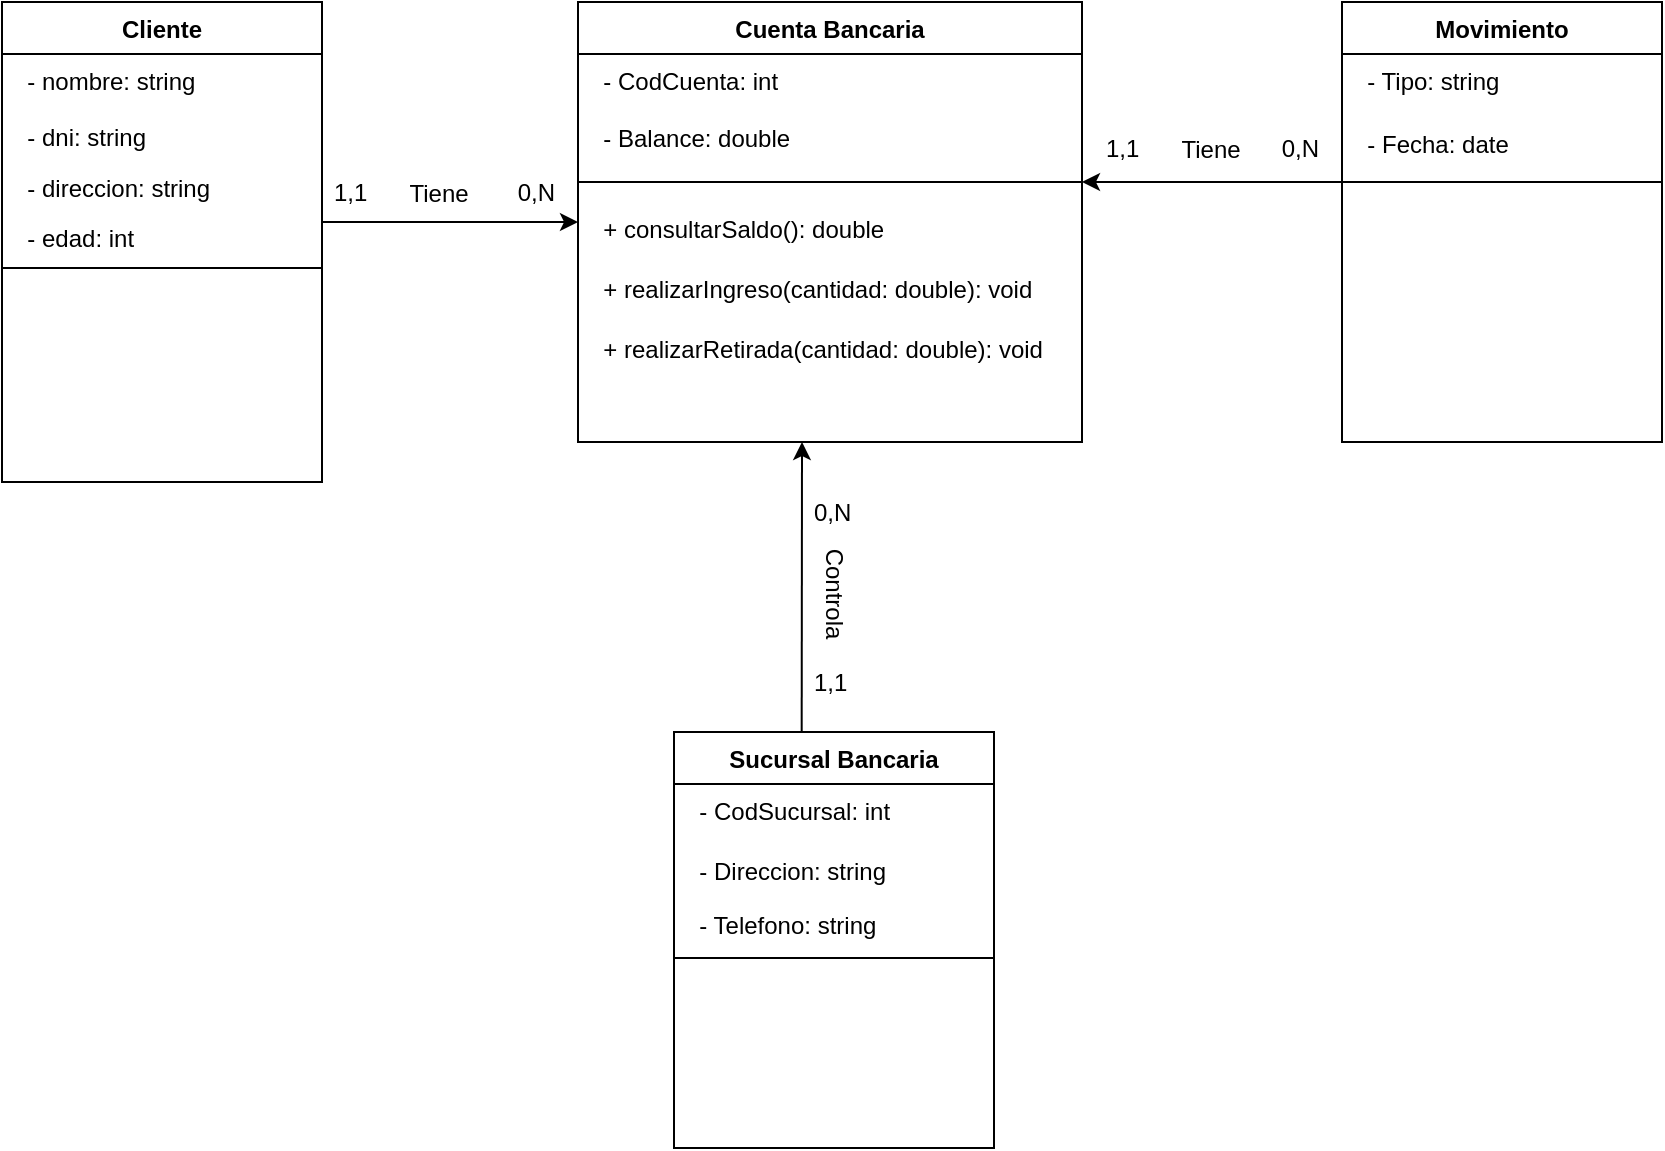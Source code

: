 <mxfile version="24.0.7" type="device">
  <diagram id="C5RBs43oDa-KdzZeNtuy" name="Page-1">
    <mxGraphModel dx="1434" dy="764" grid="1" gridSize="10" guides="1" tooltips="1" connect="1" arrows="1" fold="1" page="1" pageScale="1" pageWidth="827" pageHeight="1169" math="0" shadow="0">
      <root>
        <mxCell id="WIyWlLk6GJQsqaUBKTNV-0" />
        <mxCell id="WIyWlLk6GJQsqaUBKTNV-1" parent="WIyWlLk6GJQsqaUBKTNV-0" />
        <mxCell id="zkfFHV4jXpPFQw0GAbJ--0" value="Cliente" style="swimlane;fontStyle=1;align=center;verticalAlign=top;childLayout=stackLayout;horizontal=1;startSize=26;horizontalStack=0;resizeParent=1;resizeLast=0;collapsible=1;marginBottom=0;rounded=0;shadow=0;strokeWidth=1;" parent="WIyWlLk6GJQsqaUBKTNV-1" vertex="1">
          <mxGeometry x="80" y="150" width="160" height="240" as="geometry">
            <mxRectangle x="220" y="120" width="160" height="26" as="alternateBounds" />
          </mxGeometry>
        </mxCell>
        <mxCell id="Ao4X3F_WjkxsHfXwTAYQ-5" value="" style="group" vertex="1" connectable="0" parent="zkfFHV4jXpPFQw0GAbJ--0">
          <mxGeometry y="26" width="160" height="104" as="geometry" />
        </mxCell>
        <mxCell id="zkfFHV4jXpPFQw0GAbJ--1" value="  - nombre: string" style="text;align=left;verticalAlign=top;spacingLeft=4;spacingRight=4;overflow=hidden;rotatable=0;points=[[0,0.5],[1,0.5]];portConstraint=eastwest;" parent="Ao4X3F_WjkxsHfXwTAYQ-5" vertex="1">
          <mxGeometry width="160" height="27.902" as="geometry" />
        </mxCell>
        <mxCell id="zkfFHV4jXpPFQw0GAbJ--2" value="  - dni: string" style="text;align=left;verticalAlign=top;spacingLeft=4;spacingRight=4;overflow=hidden;rotatable=0;points=[[0,0.5],[1,0.5]];portConstraint=eastwest;rounded=0;shadow=0;html=0;" parent="Ao4X3F_WjkxsHfXwTAYQ-5" vertex="1">
          <mxGeometry y="27.902" width="160" height="25.366" as="geometry" />
        </mxCell>
        <mxCell id="zkfFHV4jXpPFQw0GAbJ--3" value="  - direccion: string" style="text;align=left;verticalAlign=top;spacingLeft=4;spacingRight=4;overflow=hidden;rotatable=0;points=[[0,0.5],[1,0.5]];portConstraint=eastwest;rounded=0;shadow=0;html=0;" parent="Ao4X3F_WjkxsHfXwTAYQ-5" vertex="1">
          <mxGeometry y="53.268" width="160" height="25.366" as="geometry" />
        </mxCell>
        <mxCell id="rkPFh75GbS9HX2MlKbnH-0" value="  - edad: int" style="text;align=left;verticalAlign=top;spacingLeft=4;spacingRight=4;overflow=hidden;rotatable=0;points=[[0,0.5],[1,0.5]];portConstraint=eastwest;" parent="Ao4X3F_WjkxsHfXwTAYQ-5" vertex="1">
          <mxGeometry y="78.634" width="160" height="25.366" as="geometry" />
        </mxCell>
        <mxCell id="kReAacIHoSH5smEjMrif-6" value="" style="line;html=1;strokeWidth=1;align=left;verticalAlign=middle;spacingTop=-1;spacingLeft=3;spacingRight=3;rotatable=0;labelPosition=right;points=[];portConstraint=eastwest;" parent="zkfFHV4jXpPFQw0GAbJ--0" vertex="1">
          <mxGeometry y="130" width="160" height="6" as="geometry" />
        </mxCell>
        <mxCell id="zkfFHV4jXpPFQw0GAbJ--6" value="Sucursal Bancaria" style="swimlane;fontStyle=1;align=center;verticalAlign=top;childLayout=stackLayout;horizontal=1;startSize=26;horizontalStack=0;resizeParent=1;resizeLast=0;collapsible=1;marginBottom=0;rounded=0;shadow=0;strokeWidth=1;" parent="WIyWlLk6GJQsqaUBKTNV-1" vertex="1">
          <mxGeometry x="416" y="515" width="160" height="208" as="geometry">
            <mxRectangle x="130" y="380" width="160" height="26" as="alternateBounds" />
          </mxGeometry>
        </mxCell>
        <mxCell id="Ao4X3F_WjkxsHfXwTAYQ-6" value="" style="group" vertex="1" connectable="0" parent="zkfFHV4jXpPFQw0GAbJ--6">
          <mxGeometry y="26" width="160" height="84" as="geometry" />
        </mxCell>
        <mxCell id="rkPFh75GbS9HX2MlKbnH-9" value="  - CodSucursal: int" style="text;align=left;verticalAlign=top;spacingLeft=4;spacingRight=4;overflow=hidden;rotatable=0;points=[[0,0.5],[1,0.5]];portConstraint=eastwest;" parent="Ao4X3F_WjkxsHfXwTAYQ-6" vertex="1">
          <mxGeometry width="160" height="29.806" as="geometry" />
        </mxCell>
        <mxCell id="rkPFh75GbS9HX2MlKbnH-11" value="  - Direccion: string" style="text;align=left;verticalAlign=top;spacingLeft=4;spacingRight=4;overflow=hidden;rotatable=0;points=[[0,0.5],[1,0.5]];portConstraint=eastwest;rounded=0;shadow=0;html=0;" parent="Ao4X3F_WjkxsHfXwTAYQ-6" vertex="1">
          <mxGeometry y="29.806" width="160" height="27.097" as="geometry" />
        </mxCell>
        <mxCell id="rkPFh75GbS9HX2MlKbnH-10" value="  - Telefono: string" style="text;align=left;verticalAlign=top;spacingLeft=4;spacingRight=4;overflow=hidden;rotatable=0;points=[[0,0.5],[1,0.5]];portConstraint=eastwest;rounded=0;shadow=0;html=0;" parent="Ao4X3F_WjkxsHfXwTAYQ-6" vertex="1">
          <mxGeometry y="56.903" width="160" height="27.097" as="geometry" />
        </mxCell>
        <mxCell id="kReAacIHoSH5smEjMrif-7" value="" style="line;html=1;strokeWidth=1;align=left;verticalAlign=middle;spacingTop=-1;spacingLeft=3;spacingRight=3;rotatable=0;labelPosition=right;points=[];portConstraint=eastwest;" parent="zkfFHV4jXpPFQw0GAbJ--6" vertex="1">
          <mxGeometry y="110" width="160" height="6" as="geometry" />
        </mxCell>
        <mxCell id="zkfFHV4jXpPFQw0GAbJ--13" value="Movimiento" style="swimlane;fontStyle=1;align=center;verticalAlign=top;childLayout=stackLayout;horizontal=1;startSize=26;horizontalStack=0;resizeParent=1;resizeLast=0;collapsible=1;marginBottom=0;rounded=0;shadow=0;strokeWidth=1;" parent="WIyWlLk6GJQsqaUBKTNV-1" vertex="1">
          <mxGeometry x="750" y="150" width="160" height="220" as="geometry">
            <mxRectangle x="340" y="380" width="170" height="26" as="alternateBounds" />
          </mxGeometry>
        </mxCell>
        <mxCell id="Ao4X3F_WjkxsHfXwTAYQ-0" value="" style="group" vertex="1" connectable="0" parent="zkfFHV4jXpPFQw0GAbJ--13">
          <mxGeometry y="26" width="160" height="60" as="geometry" />
        </mxCell>
        <mxCell id="rkPFh75GbS9HX2MlKbnH-30" value="  - Tipo: string" style="text;align=left;verticalAlign=top;spacingLeft=4;spacingRight=4;overflow=hidden;rotatable=0;points=[[0,0.5],[1,0.5]];portConstraint=eastwest;rounded=0;shadow=0;html=0;" parent="Ao4X3F_WjkxsHfXwTAYQ-0" vertex="1">
          <mxGeometry width="160" height="31.429" as="geometry" />
        </mxCell>
        <mxCell id="rkPFh75GbS9HX2MlKbnH-31" value="  - Fecha: date" style="text;align=left;verticalAlign=top;spacingLeft=4;spacingRight=4;overflow=hidden;rotatable=0;points=[[0,0.5],[1,0.5]];portConstraint=eastwest;rounded=0;shadow=0;html=0;" parent="Ao4X3F_WjkxsHfXwTAYQ-0" vertex="1">
          <mxGeometry y="31.429" width="160" height="28.571" as="geometry" />
        </mxCell>
        <mxCell id="kReAacIHoSH5smEjMrif-5" value="" style="line;html=1;strokeWidth=1;align=left;verticalAlign=middle;spacingTop=-1;spacingLeft=3;spacingRight=3;rotatable=0;labelPosition=right;points=[];portConstraint=eastwest;" parent="zkfFHV4jXpPFQw0GAbJ--13" vertex="1">
          <mxGeometry y="86" width="160" height="8" as="geometry" />
        </mxCell>
        <mxCell id="zkfFHV4jXpPFQw0GAbJ--16" value="" style="endArrow=classic;endSize=6;endFill=1;shadow=0;strokeWidth=1;rounded=0;curved=0;edgeStyle=elbowEdgeStyle;elbow=vertical;strokeColor=default;" parent="WIyWlLk6GJQsqaUBKTNV-1" source="zkfFHV4jXpPFQw0GAbJ--13" edge="1">
          <mxGeometry width="160" relative="1" as="geometry">
            <mxPoint x="70" y="481" as="sourcePoint" />
            <mxPoint x="620" y="240" as="targetPoint" />
            <Array as="points">
              <mxPoint x="670" y="240" />
              <mxPoint x="620" y="230" />
            </Array>
          </mxGeometry>
        </mxCell>
        <mxCell id="zkfFHV4jXpPFQw0GAbJ--17" value="Cuenta Bancaria" style="swimlane;fontStyle=1;align=center;verticalAlign=top;childLayout=stackLayout;horizontal=1;startSize=26;horizontalStack=0;resizeParent=1;resizeLast=0;collapsible=1;marginBottom=0;rounded=0;shadow=0;strokeWidth=1;" parent="WIyWlLk6GJQsqaUBKTNV-1" vertex="1">
          <mxGeometry x="368" y="150" width="252" height="220" as="geometry">
            <mxRectangle x="550" y="140" width="160" height="26" as="alternateBounds" />
          </mxGeometry>
        </mxCell>
        <mxCell id="Ao4X3F_WjkxsHfXwTAYQ-4" value="" style="group" vertex="1" connectable="0" parent="zkfFHV4jXpPFQw0GAbJ--17">
          <mxGeometry y="26" width="252" height="54" as="geometry" />
        </mxCell>
        <mxCell id="rkPFh75GbS9HX2MlKbnH-1" value="  - CodCuenta: int" style="text;align=left;verticalAlign=top;spacingLeft=4;spacingRight=4;overflow=hidden;rotatable=0;points=[[0,0.5],[1,0.5]];portConstraint=eastwest;" parent="Ao4X3F_WjkxsHfXwTAYQ-4" vertex="1">
          <mxGeometry width="252" height="28.286" as="geometry" />
        </mxCell>
        <mxCell id="rkPFh75GbS9HX2MlKbnH-4" value="  - Balance: double" style="text;align=left;verticalAlign=top;spacingLeft=4;spacingRight=4;overflow=hidden;rotatable=0;points=[[0,0.5],[1,0.5]];portConstraint=eastwest;rounded=1;" parent="Ao4X3F_WjkxsHfXwTAYQ-4" vertex="1">
          <mxGeometry y="28.286" width="252" height="25.714" as="geometry" />
        </mxCell>
        <mxCell id="rkPFh75GbS9HX2MlKbnH-25" value="" style="line;html=1;strokeWidth=1;align=left;verticalAlign=middle;spacingTop=-1;spacingLeft=3;spacingRight=3;rotatable=0;labelPosition=right;points=[];portConstraint=eastwest;" parent="zkfFHV4jXpPFQw0GAbJ--17" vertex="1">
          <mxGeometry y="80" width="252" height="20" as="geometry" />
        </mxCell>
        <mxCell id="Ao4X3F_WjkxsHfXwTAYQ-3" value="" style="group" vertex="1" connectable="0" parent="zkfFHV4jXpPFQw0GAbJ--17">
          <mxGeometry y="100" width="252" height="90" as="geometry" />
        </mxCell>
        <mxCell id="rkPFh75GbS9HX2MlKbnH-26" value="  + consultarSaldo(): double" style="text;align=left;verticalAlign=top;spacingLeft=4;spacingRight=4;overflow=hidden;rotatable=0;points=[[0,0.5],[1,0.5]];portConstraint=eastwest;" parent="Ao4X3F_WjkxsHfXwTAYQ-3" vertex="1">
          <mxGeometry width="252" height="30.0" as="geometry" />
        </mxCell>
        <mxCell id="rkPFh75GbS9HX2MlKbnH-28" value="  + realizarIngreso(cantidad: double): void" style="text;align=left;verticalAlign=top;spacingLeft=4;spacingRight=4;overflow=hidden;rotatable=0;points=[[0,0.5],[1,0.5]];portConstraint=eastwest;rounded=0;shadow=0;html=0;" parent="Ao4X3F_WjkxsHfXwTAYQ-3" vertex="1">
          <mxGeometry y="30.0" width="252" height="30.0" as="geometry" />
        </mxCell>
        <mxCell id="rkPFh75GbS9HX2MlKbnH-27" value="  + realizarRetirada(cantidad: double): void" style="text;align=left;verticalAlign=top;spacingLeft=4;spacingRight=4;overflow=hidden;rotatable=0;points=[[0,0.5],[1,0.5]];portConstraint=eastwest;rounded=0;shadow=0;html=0;" parent="Ao4X3F_WjkxsHfXwTAYQ-3" vertex="1">
          <mxGeometry y="60.0" width="252" height="30.0" as="geometry" />
        </mxCell>
        <mxCell id="zkfFHV4jXpPFQw0GAbJ--26" value="" style="endArrow=classic;shadow=0;strokeWidth=1;rounded=0;curved=0;endFill=1;edgeStyle=elbowEdgeStyle;elbow=vertical;" parent="WIyWlLk6GJQsqaUBKTNV-1" source="zkfFHV4jXpPFQw0GAbJ--0" target="zkfFHV4jXpPFQw0GAbJ--17" edge="1">
          <mxGeometry x="0.5" y="41" relative="1" as="geometry">
            <mxPoint x="240" y="222" as="sourcePoint" />
            <mxPoint x="400" y="222" as="targetPoint" />
            <mxPoint x="-40" y="32" as="offset" />
          </mxGeometry>
        </mxCell>
        <mxCell id="zkfFHV4jXpPFQw0GAbJ--27" value="1,1" style="resizable=0;align=left;verticalAlign=bottom;labelBackgroundColor=none;fontSize=12;" parent="zkfFHV4jXpPFQw0GAbJ--26" connectable="0" vertex="1">
          <mxGeometry x="-1" relative="1" as="geometry">
            <mxPoint x="4" y="-6" as="offset" />
          </mxGeometry>
        </mxCell>
        <mxCell id="zkfFHV4jXpPFQw0GAbJ--28" value="0,N" style="resizable=0;align=right;verticalAlign=bottom;labelBackgroundColor=none;fontSize=12;" parent="zkfFHV4jXpPFQw0GAbJ--26" connectable="0" vertex="1">
          <mxGeometry x="1" relative="1" as="geometry">
            <mxPoint x="-10" y="-6" as="offset" />
          </mxGeometry>
        </mxCell>
        <mxCell id="zkfFHV4jXpPFQw0GAbJ--29" value="Tiene" style="text;html=1;resizable=0;points=[];;align=center;verticalAlign=middle;labelBackgroundColor=none;rounded=0;shadow=0;strokeWidth=1;fontSize=12;" parent="zkfFHV4jXpPFQw0GAbJ--26" vertex="1" connectable="0">
          <mxGeometry x="0.5" y="49" relative="1" as="geometry">
            <mxPoint x="-38" y="35" as="offset" />
          </mxGeometry>
        </mxCell>
        <mxCell id="rkPFh75GbS9HX2MlKbnH-15" value="Controla" style="text;html=1;resizable=0;points=[];;align=center;verticalAlign=middle;labelBackgroundColor=none;rounded=0;shadow=0;strokeWidth=1;fontSize=12;rotation=90;" parent="WIyWlLk6GJQsqaUBKTNV-1" vertex="1" connectable="0">
          <mxGeometry x="576.002" y="289.997" as="geometry">
            <mxPoint x="155" y="80" as="offset" />
          </mxGeometry>
        </mxCell>
        <mxCell id="rkPFh75GbS9HX2MlKbnH-20" value="1,1" style="resizable=0;align=left;verticalAlign=bottom;labelBackgroundColor=none;fontSize=12;" parent="WIyWlLk6GJQsqaUBKTNV-1" connectable="0" vertex="1">
          <mxGeometry x="343" y="429.997" as="geometry">
            <mxPoint x="141" y="69" as="offset" />
          </mxGeometry>
        </mxCell>
        <mxCell id="rkPFh75GbS9HX2MlKbnH-29" value="0,N" style="resizable=0;align=left;verticalAlign=bottom;labelBackgroundColor=none;fontSize=12;" parent="WIyWlLk6GJQsqaUBKTNV-1" connectable="0" vertex="1">
          <mxGeometry x="343" y="344.997" as="geometry">
            <mxPoint x="141" y="69" as="offset" />
          </mxGeometry>
        </mxCell>
        <mxCell id="rkPFh75GbS9HX2MlKbnH-32" value="1,1" style="resizable=0;align=left;verticalAlign=bottom;labelBackgroundColor=none;fontSize=12;" parent="WIyWlLk6GJQsqaUBKTNV-1" connectable="0" vertex="1">
          <mxGeometry x="630" y="231.999" as="geometry" />
        </mxCell>
        <mxCell id="rkPFh75GbS9HX2MlKbnH-33" value="0,N" style="resizable=0;align=right;verticalAlign=bottom;labelBackgroundColor=none;fontSize=12;" parent="WIyWlLk6GJQsqaUBKTNV-1" connectable="0" vertex="1">
          <mxGeometry x="739.996" y="231.999" as="geometry" />
        </mxCell>
        <mxCell id="rkPFh75GbS9HX2MlKbnH-34" value="Tiene" style="text;html=1;resizable=0;points=[];;align=center;verticalAlign=middle;labelBackgroundColor=none;rounded=0;shadow=0;strokeWidth=1;fontSize=12;" parent="WIyWlLk6GJQsqaUBKTNV-1" vertex="1" connectable="0">
          <mxGeometry x="684.002" y="223.999" as="geometry" />
        </mxCell>
        <mxCell id="vSDh-wxp_xj1zjR3xZ-f-6" value="" style="endArrow=classic;html=1;rounded=0;exitX=0.399;exitY=-0.002;exitDx=0;exitDy=0;exitPerimeter=0;" parent="WIyWlLk6GJQsqaUBKTNV-1" source="zkfFHV4jXpPFQw0GAbJ--6" edge="1">
          <mxGeometry width="50" height="50" relative="1" as="geometry">
            <mxPoint x="460" y="480" as="sourcePoint" />
            <mxPoint x="480" y="370" as="targetPoint" />
          </mxGeometry>
        </mxCell>
      </root>
    </mxGraphModel>
  </diagram>
</mxfile>
